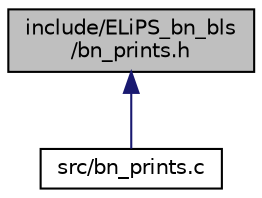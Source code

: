 digraph "include/ELiPS_bn_bls/bn_prints.h"
{
  edge [fontname="Helvetica",fontsize="10",labelfontname="Helvetica",labelfontsize="10"];
  node [fontname="Helvetica",fontsize="10",shape=record];
  Node23 [label="include/ELiPS_bn_bls\l/bn_prints.h",height=0.2,width=0.4,color="black", fillcolor="grey75", style="filled", fontcolor="black"];
  Node23 -> Node24 [dir="back",color="midnightblue",fontsize="10",style="solid",fontname="Helvetica"];
  Node24 [label="src/bn_prints.c",height=0.2,width=0.4,color="black", fillcolor="white", style="filled",URL="$bn__prints_8c.html"];
}
